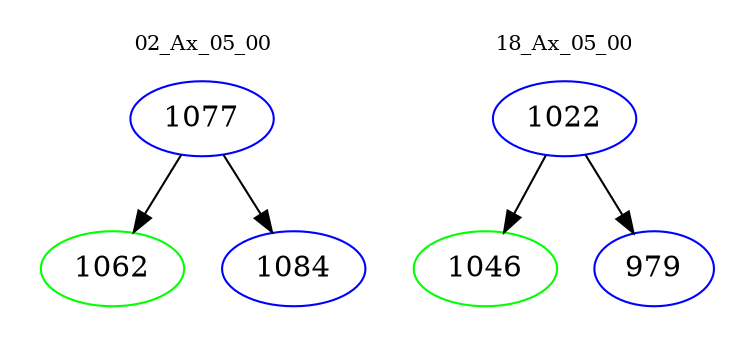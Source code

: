 digraph{
subgraph cluster_0 {
color = white
label = "02_Ax_05_00";
fontsize=10;
T0_1077 [label="1077", color="blue"]
T0_1077 -> T0_1062 [color="black"]
T0_1062 [label="1062", color="green"]
T0_1077 -> T0_1084 [color="black"]
T0_1084 [label="1084", color="blue"]
}
subgraph cluster_1 {
color = white
label = "18_Ax_05_00";
fontsize=10;
T1_1022 [label="1022", color="blue"]
T1_1022 -> T1_1046 [color="black"]
T1_1046 [label="1046", color="green"]
T1_1022 -> T1_979 [color="black"]
T1_979 [label="979", color="blue"]
}
}

